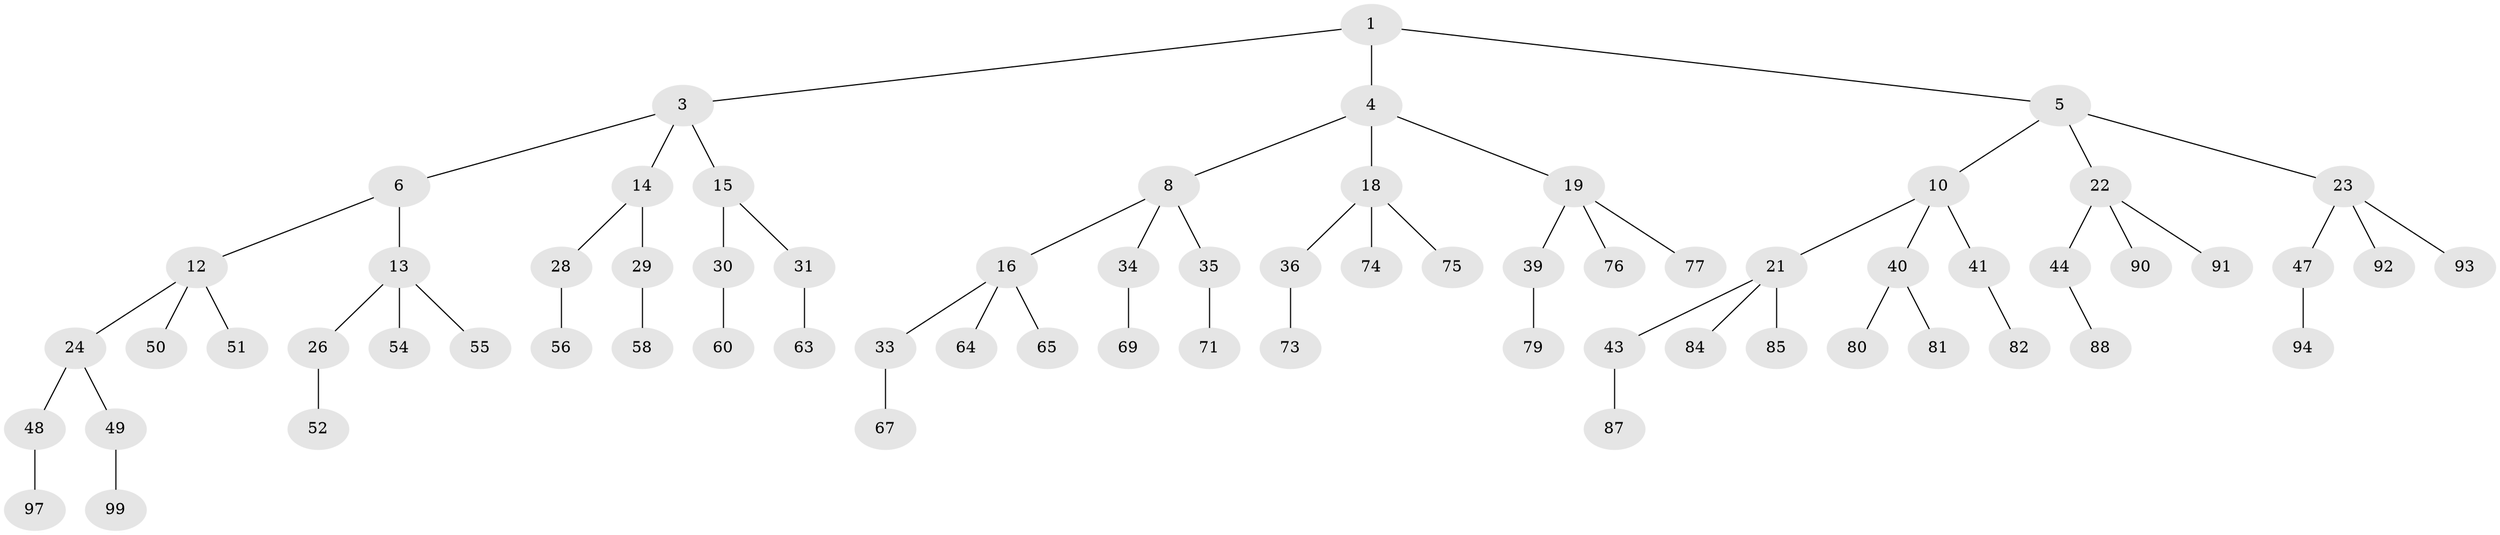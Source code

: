 // original degree distribution, {2: 0.02, 3: 0.48, 1: 0.5}
// Generated by graph-tools (version 1.1) at 2025/11/02/21/25 10:11:11]
// undirected, 69 vertices, 68 edges
graph export_dot {
graph [start="1"]
  node [color=gray90,style=filled];
  1 [super="+2"];
  3 [latent=1,super="+7"];
  4 [latent=0.5,super="+9"];
  5 [latent=0.5,super="+11"];
  6 [latent=0.5];
  8 [latent=0.333333,super="+17"];
  10 [latent=0.333333,super="+20"];
  12 [latent=0.333333,super="+25"];
  13 [latent=0.333333,super="+27"];
  14 [latent=0.333333];
  15 [latent=0.333333];
  16 [latent=0.25,super="+32"];
  18 [latent=0.25,super="+37"];
  19 [latent=0.25,super="+38"];
  21 [latent=0.25,super="+42"];
  22 [latent=0.25,super="+45"];
  23 [latent=0.25,super="+46"];
  24 [latent=0.25];
  26 [latent=0.25,super="+53"];
  28 [latent=0.25,super="+57"];
  29 [latent=0.25,super="+59"];
  30 [latent=0.25,super="+61"];
  31 [latent=0.25,super="+62"];
  33 [latent=0.2,super="+66"];
  34 [latent=0.2,super="+68"];
  35 [latent=0.2,super="+70"];
  36 [latent=0.2,super="+72"];
  39 [latent=0.2,super="+78"];
  40 [latent=0.2];
  41 [latent=0.2,super="+83"];
  43 [latent=0.2,super="+86"];
  44 [latent=0.2,super="+89"];
  47 [latent=0.2,super="+95"];
  48 [latent=0.2,super="+96"];
  49 [latent=0.2,super="+98"];
  50 [latent=0.2,super="+100"];
  51 [latent=0.2];
  52 [latent=0.2];
  54 [latent=0.2];
  55 [latent=0.2];
  56 [latent=0.2];
  58 [latent=0.2];
  60 [latent=0.2];
  63 [latent=0.2];
  64 [latent=0.166667];
  65 [latent=0.166667];
  67 [latent=0.166667];
  69 [latent=0.166667];
  71 [latent=0.166667];
  73 [latent=0.166667];
  74 [latent=0.166667];
  75 [latent=0.166667];
  76 [latent=0.166667];
  77 [latent=0.166667];
  79 [latent=0.166667];
  80 [latent=0.166667];
  81 [latent=0.166667];
  82 [latent=0.166667];
  84 [latent=0.166667];
  85 [latent=0.166667];
  87 [latent=0.166667];
  88 [latent=0.166667];
  90 [latent=0.166667];
  91 [latent=0.166667];
  92 [latent=0.166667];
  93 [latent=0.166667];
  94 [latent=0.166667];
  97 [latent=0.166667];
  99 [latent=0.166667];
  1 -- 3;
  1 -- 4;
  1 -- 5;
  3 -- 6;
  3 -- 14;
  3 -- 15;
  4 -- 8;
  4 -- 18;
  4 -- 19;
  5 -- 10;
  5 -- 22;
  5 -- 23;
  6 -- 12;
  6 -- 13;
  8 -- 16;
  8 -- 34;
  8 -- 35;
  10 -- 21;
  10 -- 40;
  10 -- 41;
  12 -- 24;
  12 -- 50;
  12 -- 51;
  13 -- 26;
  13 -- 54;
  13 -- 55;
  14 -- 28;
  14 -- 29;
  15 -- 30;
  15 -- 31;
  16 -- 33;
  16 -- 65;
  16 -- 64;
  18 -- 36;
  18 -- 75;
  18 -- 74;
  19 -- 39;
  19 -- 76;
  19 -- 77;
  21 -- 43;
  21 -- 85;
  21 -- 84;
  22 -- 44;
  22 -- 90;
  22 -- 91;
  23 -- 47;
  23 -- 92;
  23 -- 93;
  24 -- 48;
  24 -- 49;
  26 -- 52;
  28 -- 56;
  29 -- 58;
  30 -- 60;
  31 -- 63;
  33 -- 67;
  34 -- 69;
  35 -- 71;
  36 -- 73;
  39 -- 79;
  40 -- 80;
  40 -- 81;
  41 -- 82;
  43 -- 87;
  44 -- 88;
  47 -- 94;
  48 -- 97;
  49 -- 99;
}
